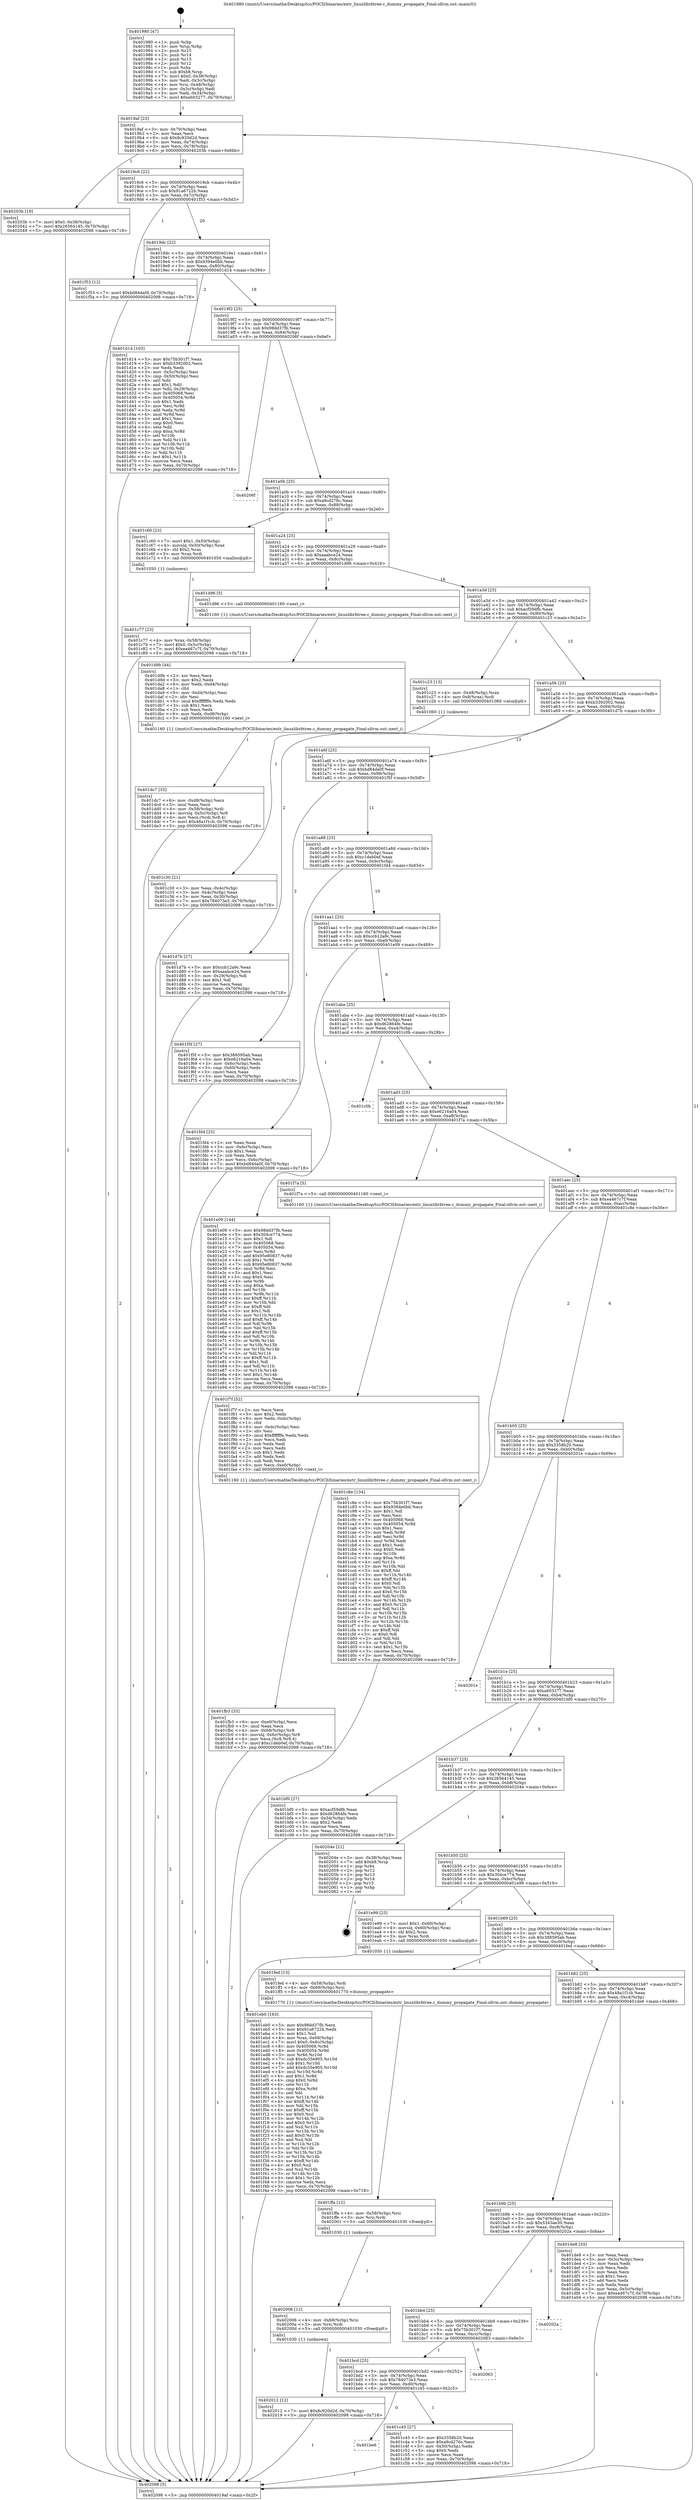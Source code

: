 digraph "0x401980" {
  label = "0x401980 (/mnt/c/Users/mathe/Desktop/tcc/POCII/binaries/extr_linuxlibrbtree.c_dummy_propagate_Final-ollvm.out::main(0))"
  labelloc = "t"
  node[shape=record]

  Entry [label="",width=0.3,height=0.3,shape=circle,fillcolor=black,style=filled]
  "0x4019af" [label="{
     0x4019af [23]\l
     | [instrs]\l
     &nbsp;&nbsp;0x4019af \<+3\>: mov -0x70(%rbp),%eax\l
     &nbsp;&nbsp;0x4019b2 \<+2\>: mov %eax,%ecx\l
     &nbsp;&nbsp;0x4019b4 \<+6\>: sub $0x8c920d2d,%ecx\l
     &nbsp;&nbsp;0x4019ba \<+3\>: mov %eax,-0x74(%rbp)\l
     &nbsp;&nbsp;0x4019bd \<+3\>: mov %ecx,-0x78(%rbp)\l
     &nbsp;&nbsp;0x4019c0 \<+6\>: je 000000000040203b \<main+0x6bb\>\l
  }"]
  "0x40203b" [label="{
     0x40203b [19]\l
     | [instrs]\l
     &nbsp;&nbsp;0x40203b \<+7\>: movl $0x0,-0x38(%rbp)\l
     &nbsp;&nbsp;0x402042 \<+7\>: movl $0x26564145,-0x70(%rbp)\l
     &nbsp;&nbsp;0x402049 \<+5\>: jmp 0000000000402098 \<main+0x718\>\l
  }"]
  "0x4019c6" [label="{
     0x4019c6 [22]\l
     | [instrs]\l
     &nbsp;&nbsp;0x4019c6 \<+5\>: jmp 00000000004019cb \<main+0x4b\>\l
     &nbsp;&nbsp;0x4019cb \<+3\>: mov -0x74(%rbp),%eax\l
     &nbsp;&nbsp;0x4019ce \<+5\>: sub $0x91a6722b,%eax\l
     &nbsp;&nbsp;0x4019d3 \<+3\>: mov %eax,-0x7c(%rbp)\l
     &nbsp;&nbsp;0x4019d6 \<+6\>: je 0000000000401f53 \<main+0x5d3\>\l
  }"]
  Exit [label="",width=0.3,height=0.3,shape=circle,fillcolor=black,style=filled,peripheries=2]
  "0x401f53" [label="{
     0x401f53 [12]\l
     | [instrs]\l
     &nbsp;&nbsp;0x401f53 \<+7\>: movl $0xbd84da0f,-0x70(%rbp)\l
     &nbsp;&nbsp;0x401f5a \<+5\>: jmp 0000000000402098 \<main+0x718\>\l
  }"]
  "0x4019dc" [label="{
     0x4019dc [22]\l
     | [instrs]\l
     &nbsp;&nbsp;0x4019dc \<+5\>: jmp 00000000004019e1 \<main+0x61\>\l
     &nbsp;&nbsp;0x4019e1 \<+3\>: mov -0x74(%rbp),%eax\l
     &nbsp;&nbsp;0x4019e4 \<+5\>: sub $0x9394e0bb,%eax\l
     &nbsp;&nbsp;0x4019e9 \<+3\>: mov %eax,-0x80(%rbp)\l
     &nbsp;&nbsp;0x4019ec \<+6\>: je 0000000000401d14 \<main+0x394\>\l
  }"]
  "0x402012" [label="{
     0x402012 [12]\l
     | [instrs]\l
     &nbsp;&nbsp;0x402012 \<+7\>: movl $0x8c920d2d,-0x70(%rbp)\l
     &nbsp;&nbsp;0x402019 \<+5\>: jmp 0000000000402098 \<main+0x718\>\l
  }"]
  "0x401d14" [label="{
     0x401d14 [103]\l
     | [instrs]\l
     &nbsp;&nbsp;0x401d14 \<+5\>: mov $0x75b301f7,%eax\l
     &nbsp;&nbsp;0x401d19 \<+5\>: mov $0xb3392002,%ecx\l
     &nbsp;&nbsp;0x401d1e \<+2\>: xor %edx,%edx\l
     &nbsp;&nbsp;0x401d20 \<+3\>: mov -0x5c(%rbp),%esi\l
     &nbsp;&nbsp;0x401d23 \<+3\>: cmp -0x50(%rbp),%esi\l
     &nbsp;&nbsp;0x401d26 \<+4\>: setl %dil\l
     &nbsp;&nbsp;0x401d2a \<+4\>: and $0x1,%dil\l
     &nbsp;&nbsp;0x401d2e \<+4\>: mov %dil,-0x29(%rbp)\l
     &nbsp;&nbsp;0x401d32 \<+7\>: mov 0x405068,%esi\l
     &nbsp;&nbsp;0x401d39 \<+8\>: mov 0x405054,%r8d\l
     &nbsp;&nbsp;0x401d41 \<+3\>: sub $0x1,%edx\l
     &nbsp;&nbsp;0x401d44 \<+3\>: mov %esi,%r9d\l
     &nbsp;&nbsp;0x401d47 \<+3\>: add %edx,%r9d\l
     &nbsp;&nbsp;0x401d4a \<+4\>: imul %r9d,%esi\l
     &nbsp;&nbsp;0x401d4e \<+3\>: and $0x1,%esi\l
     &nbsp;&nbsp;0x401d51 \<+3\>: cmp $0x0,%esi\l
     &nbsp;&nbsp;0x401d54 \<+4\>: sete %dil\l
     &nbsp;&nbsp;0x401d58 \<+4\>: cmp $0xa,%r8d\l
     &nbsp;&nbsp;0x401d5c \<+4\>: setl %r10b\l
     &nbsp;&nbsp;0x401d60 \<+3\>: mov %dil,%r11b\l
     &nbsp;&nbsp;0x401d63 \<+3\>: and %r10b,%r11b\l
     &nbsp;&nbsp;0x401d66 \<+3\>: xor %r10b,%dil\l
     &nbsp;&nbsp;0x401d69 \<+3\>: or %dil,%r11b\l
     &nbsp;&nbsp;0x401d6c \<+4\>: test $0x1,%r11b\l
     &nbsp;&nbsp;0x401d70 \<+3\>: cmovne %ecx,%eax\l
     &nbsp;&nbsp;0x401d73 \<+3\>: mov %eax,-0x70(%rbp)\l
     &nbsp;&nbsp;0x401d76 \<+5\>: jmp 0000000000402098 \<main+0x718\>\l
  }"]
  "0x4019f2" [label="{
     0x4019f2 [25]\l
     | [instrs]\l
     &nbsp;&nbsp;0x4019f2 \<+5\>: jmp 00000000004019f7 \<main+0x77\>\l
     &nbsp;&nbsp;0x4019f7 \<+3\>: mov -0x74(%rbp),%eax\l
     &nbsp;&nbsp;0x4019fa \<+5\>: sub $0x98dd37fb,%eax\l
     &nbsp;&nbsp;0x4019ff \<+6\>: mov %eax,-0x84(%rbp)\l
     &nbsp;&nbsp;0x401a05 \<+6\>: je 000000000040206f \<main+0x6ef\>\l
  }"]
  "0x402006" [label="{
     0x402006 [12]\l
     | [instrs]\l
     &nbsp;&nbsp;0x402006 \<+4\>: mov -0x68(%rbp),%rsi\l
     &nbsp;&nbsp;0x40200a \<+3\>: mov %rsi,%rdi\l
     &nbsp;&nbsp;0x40200d \<+5\>: call 0000000000401030 \<free@plt\>\l
     | [calls]\l
     &nbsp;&nbsp;0x401030 \{1\} (unknown)\l
  }"]
  "0x40206f" [label="{
     0x40206f\l
  }", style=dashed]
  "0x401a0b" [label="{
     0x401a0b [25]\l
     | [instrs]\l
     &nbsp;&nbsp;0x401a0b \<+5\>: jmp 0000000000401a10 \<main+0x90\>\l
     &nbsp;&nbsp;0x401a10 \<+3\>: mov -0x74(%rbp),%eax\l
     &nbsp;&nbsp;0x401a13 \<+5\>: sub $0xa9cd276c,%eax\l
     &nbsp;&nbsp;0x401a18 \<+6\>: mov %eax,-0x88(%rbp)\l
     &nbsp;&nbsp;0x401a1e \<+6\>: je 0000000000401c60 \<main+0x2e0\>\l
  }"]
  "0x401ffa" [label="{
     0x401ffa [12]\l
     | [instrs]\l
     &nbsp;&nbsp;0x401ffa \<+4\>: mov -0x58(%rbp),%rsi\l
     &nbsp;&nbsp;0x401ffe \<+3\>: mov %rsi,%rdi\l
     &nbsp;&nbsp;0x402001 \<+5\>: call 0000000000401030 \<free@plt\>\l
     | [calls]\l
     &nbsp;&nbsp;0x401030 \{1\} (unknown)\l
  }"]
  "0x401c60" [label="{
     0x401c60 [23]\l
     | [instrs]\l
     &nbsp;&nbsp;0x401c60 \<+7\>: movl $0x1,-0x50(%rbp)\l
     &nbsp;&nbsp;0x401c67 \<+4\>: movslq -0x50(%rbp),%rax\l
     &nbsp;&nbsp;0x401c6b \<+4\>: shl $0x2,%rax\l
     &nbsp;&nbsp;0x401c6f \<+3\>: mov %rax,%rdi\l
     &nbsp;&nbsp;0x401c72 \<+5\>: call 0000000000401050 \<malloc@plt\>\l
     | [calls]\l
     &nbsp;&nbsp;0x401050 \{1\} (unknown)\l
  }"]
  "0x401a24" [label="{
     0x401a24 [25]\l
     | [instrs]\l
     &nbsp;&nbsp;0x401a24 \<+5\>: jmp 0000000000401a29 \<main+0xa9\>\l
     &nbsp;&nbsp;0x401a29 \<+3\>: mov -0x74(%rbp),%eax\l
     &nbsp;&nbsp;0x401a2c \<+5\>: sub $0xaaabce24,%eax\l
     &nbsp;&nbsp;0x401a31 \<+6\>: mov %eax,-0x8c(%rbp)\l
     &nbsp;&nbsp;0x401a37 \<+6\>: je 0000000000401d96 \<main+0x416\>\l
  }"]
  "0x401fb3" [label="{
     0x401fb3 [33]\l
     | [instrs]\l
     &nbsp;&nbsp;0x401fb3 \<+6\>: mov -0xe0(%rbp),%ecx\l
     &nbsp;&nbsp;0x401fb9 \<+3\>: imul %eax,%ecx\l
     &nbsp;&nbsp;0x401fbc \<+4\>: mov -0x68(%rbp),%r8\l
     &nbsp;&nbsp;0x401fc0 \<+4\>: movslq -0x6c(%rbp),%r9\l
     &nbsp;&nbsp;0x401fc4 \<+4\>: mov %ecx,(%r8,%r9,4)\l
     &nbsp;&nbsp;0x401fc8 \<+7\>: movl $0xc1deb0ef,-0x70(%rbp)\l
     &nbsp;&nbsp;0x401fcf \<+5\>: jmp 0000000000402098 \<main+0x718\>\l
  }"]
  "0x401d96" [label="{
     0x401d96 [5]\l
     | [instrs]\l
     &nbsp;&nbsp;0x401d96 \<+5\>: call 0000000000401160 \<next_i\>\l
     | [calls]\l
     &nbsp;&nbsp;0x401160 \{1\} (/mnt/c/Users/mathe/Desktop/tcc/POCII/binaries/extr_linuxlibrbtree.c_dummy_propagate_Final-ollvm.out::next_i)\l
  }"]
  "0x401a3d" [label="{
     0x401a3d [25]\l
     | [instrs]\l
     &nbsp;&nbsp;0x401a3d \<+5\>: jmp 0000000000401a42 \<main+0xc2\>\l
     &nbsp;&nbsp;0x401a42 \<+3\>: mov -0x74(%rbp),%eax\l
     &nbsp;&nbsp;0x401a45 \<+5\>: sub $0xacf59dfb,%eax\l
     &nbsp;&nbsp;0x401a4a \<+6\>: mov %eax,-0x90(%rbp)\l
     &nbsp;&nbsp;0x401a50 \<+6\>: je 0000000000401c23 \<main+0x2a3\>\l
  }"]
  "0x401f7f" [label="{
     0x401f7f [52]\l
     | [instrs]\l
     &nbsp;&nbsp;0x401f7f \<+2\>: xor %ecx,%ecx\l
     &nbsp;&nbsp;0x401f81 \<+5\>: mov $0x2,%edx\l
     &nbsp;&nbsp;0x401f86 \<+6\>: mov %edx,-0xdc(%rbp)\l
     &nbsp;&nbsp;0x401f8c \<+1\>: cltd\l
     &nbsp;&nbsp;0x401f8d \<+6\>: mov -0xdc(%rbp),%esi\l
     &nbsp;&nbsp;0x401f93 \<+2\>: idiv %esi\l
     &nbsp;&nbsp;0x401f95 \<+6\>: imul $0xfffffffe,%edx,%edx\l
     &nbsp;&nbsp;0x401f9b \<+2\>: mov %ecx,%edi\l
     &nbsp;&nbsp;0x401f9d \<+2\>: sub %edx,%edi\l
     &nbsp;&nbsp;0x401f9f \<+2\>: mov %ecx,%edx\l
     &nbsp;&nbsp;0x401fa1 \<+3\>: sub $0x1,%edx\l
     &nbsp;&nbsp;0x401fa4 \<+2\>: add %edx,%edi\l
     &nbsp;&nbsp;0x401fa6 \<+2\>: sub %edi,%ecx\l
     &nbsp;&nbsp;0x401fa8 \<+6\>: mov %ecx,-0xe0(%rbp)\l
     &nbsp;&nbsp;0x401fae \<+5\>: call 0000000000401160 \<next_i\>\l
     | [calls]\l
     &nbsp;&nbsp;0x401160 \{1\} (/mnt/c/Users/mathe/Desktop/tcc/POCII/binaries/extr_linuxlibrbtree.c_dummy_propagate_Final-ollvm.out::next_i)\l
  }"]
  "0x401c23" [label="{
     0x401c23 [13]\l
     | [instrs]\l
     &nbsp;&nbsp;0x401c23 \<+4\>: mov -0x48(%rbp),%rax\l
     &nbsp;&nbsp;0x401c27 \<+4\>: mov 0x8(%rax),%rdi\l
     &nbsp;&nbsp;0x401c2b \<+5\>: call 0000000000401060 \<atoi@plt\>\l
     | [calls]\l
     &nbsp;&nbsp;0x401060 \{1\} (unknown)\l
  }"]
  "0x401a56" [label="{
     0x401a56 [25]\l
     | [instrs]\l
     &nbsp;&nbsp;0x401a56 \<+5\>: jmp 0000000000401a5b \<main+0xdb\>\l
     &nbsp;&nbsp;0x401a5b \<+3\>: mov -0x74(%rbp),%eax\l
     &nbsp;&nbsp;0x401a5e \<+5\>: sub $0xb3392002,%eax\l
     &nbsp;&nbsp;0x401a63 \<+6\>: mov %eax,-0x94(%rbp)\l
     &nbsp;&nbsp;0x401a69 \<+6\>: je 0000000000401d7b \<main+0x3fb\>\l
  }"]
  "0x401eb0" [label="{
     0x401eb0 [163]\l
     | [instrs]\l
     &nbsp;&nbsp;0x401eb0 \<+5\>: mov $0x98dd37fb,%ecx\l
     &nbsp;&nbsp;0x401eb5 \<+5\>: mov $0x91a6722b,%edx\l
     &nbsp;&nbsp;0x401eba \<+3\>: mov $0x1,%sil\l
     &nbsp;&nbsp;0x401ebd \<+4\>: mov %rax,-0x68(%rbp)\l
     &nbsp;&nbsp;0x401ec1 \<+7\>: movl $0x0,-0x6c(%rbp)\l
     &nbsp;&nbsp;0x401ec8 \<+8\>: mov 0x405068,%r8d\l
     &nbsp;&nbsp;0x401ed0 \<+8\>: mov 0x405054,%r9d\l
     &nbsp;&nbsp;0x401ed8 \<+3\>: mov %r8d,%r10d\l
     &nbsp;&nbsp;0x401edb \<+7\>: sub $0xdc35e905,%r10d\l
     &nbsp;&nbsp;0x401ee2 \<+4\>: sub $0x1,%r10d\l
     &nbsp;&nbsp;0x401ee6 \<+7\>: add $0xdc35e905,%r10d\l
     &nbsp;&nbsp;0x401eed \<+4\>: imul %r10d,%r8d\l
     &nbsp;&nbsp;0x401ef1 \<+4\>: and $0x1,%r8d\l
     &nbsp;&nbsp;0x401ef5 \<+4\>: cmp $0x0,%r8d\l
     &nbsp;&nbsp;0x401ef9 \<+4\>: sete %r11b\l
     &nbsp;&nbsp;0x401efd \<+4\>: cmp $0xa,%r9d\l
     &nbsp;&nbsp;0x401f01 \<+3\>: setl %bl\l
     &nbsp;&nbsp;0x401f04 \<+3\>: mov %r11b,%r14b\l
     &nbsp;&nbsp;0x401f07 \<+4\>: xor $0xff,%r14b\l
     &nbsp;&nbsp;0x401f0b \<+3\>: mov %bl,%r15b\l
     &nbsp;&nbsp;0x401f0e \<+4\>: xor $0xff,%r15b\l
     &nbsp;&nbsp;0x401f12 \<+4\>: xor $0x0,%sil\l
     &nbsp;&nbsp;0x401f16 \<+3\>: mov %r14b,%r12b\l
     &nbsp;&nbsp;0x401f19 \<+4\>: and $0x0,%r12b\l
     &nbsp;&nbsp;0x401f1d \<+3\>: and %sil,%r11b\l
     &nbsp;&nbsp;0x401f20 \<+3\>: mov %r15b,%r13b\l
     &nbsp;&nbsp;0x401f23 \<+4\>: and $0x0,%r13b\l
     &nbsp;&nbsp;0x401f27 \<+3\>: and %sil,%bl\l
     &nbsp;&nbsp;0x401f2a \<+3\>: or %r11b,%r12b\l
     &nbsp;&nbsp;0x401f2d \<+3\>: or %bl,%r13b\l
     &nbsp;&nbsp;0x401f30 \<+3\>: xor %r13b,%r12b\l
     &nbsp;&nbsp;0x401f33 \<+3\>: or %r15b,%r14b\l
     &nbsp;&nbsp;0x401f36 \<+4\>: xor $0xff,%r14b\l
     &nbsp;&nbsp;0x401f3a \<+4\>: or $0x0,%sil\l
     &nbsp;&nbsp;0x401f3e \<+3\>: and %sil,%r14b\l
     &nbsp;&nbsp;0x401f41 \<+3\>: or %r14b,%r12b\l
     &nbsp;&nbsp;0x401f44 \<+4\>: test $0x1,%r12b\l
     &nbsp;&nbsp;0x401f48 \<+3\>: cmovne %edx,%ecx\l
     &nbsp;&nbsp;0x401f4b \<+3\>: mov %ecx,-0x70(%rbp)\l
     &nbsp;&nbsp;0x401f4e \<+5\>: jmp 0000000000402098 \<main+0x718\>\l
  }"]
  "0x401d7b" [label="{
     0x401d7b [27]\l
     | [instrs]\l
     &nbsp;&nbsp;0x401d7b \<+5\>: mov $0xccb12a9c,%eax\l
     &nbsp;&nbsp;0x401d80 \<+5\>: mov $0xaaabce24,%ecx\l
     &nbsp;&nbsp;0x401d85 \<+3\>: mov -0x29(%rbp),%dl\l
     &nbsp;&nbsp;0x401d88 \<+3\>: test $0x1,%dl\l
     &nbsp;&nbsp;0x401d8b \<+3\>: cmovne %ecx,%eax\l
     &nbsp;&nbsp;0x401d8e \<+3\>: mov %eax,-0x70(%rbp)\l
     &nbsp;&nbsp;0x401d91 \<+5\>: jmp 0000000000402098 \<main+0x718\>\l
  }"]
  "0x401a6f" [label="{
     0x401a6f [25]\l
     | [instrs]\l
     &nbsp;&nbsp;0x401a6f \<+5\>: jmp 0000000000401a74 \<main+0xf4\>\l
     &nbsp;&nbsp;0x401a74 \<+3\>: mov -0x74(%rbp),%eax\l
     &nbsp;&nbsp;0x401a77 \<+5\>: sub $0xbd84da0f,%eax\l
     &nbsp;&nbsp;0x401a7c \<+6\>: mov %eax,-0x98(%rbp)\l
     &nbsp;&nbsp;0x401a82 \<+6\>: je 0000000000401f5f \<main+0x5df\>\l
  }"]
  "0x401dc7" [label="{
     0x401dc7 [33]\l
     | [instrs]\l
     &nbsp;&nbsp;0x401dc7 \<+6\>: mov -0xd8(%rbp),%ecx\l
     &nbsp;&nbsp;0x401dcd \<+3\>: imul %eax,%ecx\l
     &nbsp;&nbsp;0x401dd0 \<+4\>: mov -0x58(%rbp),%rdi\l
     &nbsp;&nbsp;0x401dd4 \<+4\>: movslq -0x5c(%rbp),%r8\l
     &nbsp;&nbsp;0x401dd8 \<+4\>: mov %ecx,(%rdi,%r8,4)\l
     &nbsp;&nbsp;0x401ddc \<+7\>: movl $0x48a1f1cb,-0x70(%rbp)\l
     &nbsp;&nbsp;0x401de3 \<+5\>: jmp 0000000000402098 \<main+0x718\>\l
  }"]
  "0x401f5f" [label="{
     0x401f5f [27]\l
     | [instrs]\l
     &nbsp;&nbsp;0x401f5f \<+5\>: mov $0x388595ab,%eax\l
     &nbsp;&nbsp;0x401f64 \<+5\>: mov $0xe6216a04,%ecx\l
     &nbsp;&nbsp;0x401f69 \<+3\>: mov -0x6c(%rbp),%edx\l
     &nbsp;&nbsp;0x401f6c \<+3\>: cmp -0x60(%rbp),%edx\l
     &nbsp;&nbsp;0x401f6f \<+3\>: cmovl %ecx,%eax\l
     &nbsp;&nbsp;0x401f72 \<+3\>: mov %eax,-0x70(%rbp)\l
     &nbsp;&nbsp;0x401f75 \<+5\>: jmp 0000000000402098 \<main+0x718\>\l
  }"]
  "0x401a88" [label="{
     0x401a88 [25]\l
     | [instrs]\l
     &nbsp;&nbsp;0x401a88 \<+5\>: jmp 0000000000401a8d \<main+0x10d\>\l
     &nbsp;&nbsp;0x401a8d \<+3\>: mov -0x74(%rbp),%eax\l
     &nbsp;&nbsp;0x401a90 \<+5\>: sub $0xc1deb0ef,%eax\l
     &nbsp;&nbsp;0x401a95 \<+6\>: mov %eax,-0x9c(%rbp)\l
     &nbsp;&nbsp;0x401a9b \<+6\>: je 0000000000401fd4 \<main+0x654\>\l
  }"]
  "0x401d9b" [label="{
     0x401d9b [44]\l
     | [instrs]\l
     &nbsp;&nbsp;0x401d9b \<+2\>: xor %ecx,%ecx\l
     &nbsp;&nbsp;0x401d9d \<+5\>: mov $0x2,%edx\l
     &nbsp;&nbsp;0x401da2 \<+6\>: mov %edx,-0xd4(%rbp)\l
     &nbsp;&nbsp;0x401da8 \<+1\>: cltd\l
     &nbsp;&nbsp;0x401da9 \<+6\>: mov -0xd4(%rbp),%esi\l
     &nbsp;&nbsp;0x401daf \<+2\>: idiv %esi\l
     &nbsp;&nbsp;0x401db1 \<+6\>: imul $0xfffffffe,%edx,%edx\l
     &nbsp;&nbsp;0x401db7 \<+3\>: sub $0x1,%ecx\l
     &nbsp;&nbsp;0x401dba \<+2\>: sub %ecx,%edx\l
     &nbsp;&nbsp;0x401dbc \<+6\>: mov %edx,-0xd8(%rbp)\l
     &nbsp;&nbsp;0x401dc2 \<+5\>: call 0000000000401160 \<next_i\>\l
     | [calls]\l
     &nbsp;&nbsp;0x401160 \{1\} (/mnt/c/Users/mathe/Desktop/tcc/POCII/binaries/extr_linuxlibrbtree.c_dummy_propagate_Final-ollvm.out::next_i)\l
  }"]
  "0x401fd4" [label="{
     0x401fd4 [25]\l
     | [instrs]\l
     &nbsp;&nbsp;0x401fd4 \<+2\>: xor %eax,%eax\l
     &nbsp;&nbsp;0x401fd6 \<+3\>: mov -0x6c(%rbp),%ecx\l
     &nbsp;&nbsp;0x401fd9 \<+3\>: sub $0x1,%eax\l
     &nbsp;&nbsp;0x401fdc \<+2\>: sub %eax,%ecx\l
     &nbsp;&nbsp;0x401fde \<+3\>: mov %ecx,-0x6c(%rbp)\l
     &nbsp;&nbsp;0x401fe1 \<+7\>: movl $0xbd84da0f,-0x70(%rbp)\l
     &nbsp;&nbsp;0x401fe8 \<+5\>: jmp 0000000000402098 \<main+0x718\>\l
  }"]
  "0x401aa1" [label="{
     0x401aa1 [25]\l
     | [instrs]\l
     &nbsp;&nbsp;0x401aa1 \<+5\>: jmp 0000000000401aa6 \<main+0x126\>\l
     &nbsp;&nbsp;0x401aa6 \<+3\>: mov -0x74(%rbp),%eax\l
     &nbsp;&nbsp;0x401aa9 \<+5\>: sub $0xccb12a9c,%eax\l
     &nbsp;&nbsp;0x401aae \<+6\>: mov %eax,-0xa0(%rbp)\l
     &nbsp;&nbsp;0x401ab4 \<+6\>: je 0000000000401e09 \<main+0x489\>\l
  }"]
  "0x401c77" [label="{
     0x401c77 [23]\l
     | [instrs]\l
     &nbsp;&nbsp;0x401c77 \<+4\>: mov %rax,-0x58(%rbp)\l
     &nbsp;&nbsp;0x401c7b \<+7\>: movl $0x0,-0x5c(%rbp)\l
     &nbsp;&nbsp;0x401c82 \<+7\>: movl $0xea467c7f,-0x70(%rbp)\l
     &nbsp;&nbsp;0x401c89 \<+5\>: jmp 0000000000402098 \<main+0x718\>\l
  }"]
  "0x401e09" [label="{
     0x401e09 [144]\l
     | [instrs]\l
     &nbsp;&nbsp;0x401e09 \<+5\>: mov $0x98dd37fb,%eax\l
     &nbsp;&nbsp;0x401e0e \<+5\>: mov $0x304ce774,%ecx\l
     &nbsp;&nbsp;0x401e13 \<+2\>: mov $0x1,%dl\l
     &nbsp;&nbsp;0x401e15 \<+7\>: mov 0x405068,%esi\l
     &nbsp;&nbsp;0x401e1c \<+7\>: mov 0x405054,%edi\l
     &nbsp;&nbsp;0x401e23 \<+3\>: mov %esi,%r8d\l
     &nbsp;&nbsp;0x401e26 \<+7\>: add $0x95e80837,%r8d\l
     &nbsp;&nbsp;0x401e2d \<+4\>: sub $0x1,%r8d\l
     &nbsp;&nbsp;0x401e31 \<+7\>: sub $0x95e80837,%r8d\l
     &nbsp;&nbsp;0x401e38 \<+4\>: imul %r8d,%esi\l
     &nbsp;&nbsp;0x401e3c \<+3\>: and $0x1,%esi\l
     &nbsp;&nbsp;0x401e3f \<+3\>: cmp $0x0,%esi\l
     &nbsp;&nbsp;0x401e42 \<+4\>: sete %r9b\l
     &nbsp;&nbsp;0x401e46 \<+3\>: cmp $0xa,%edi\l
     &nbsp;&nbsp;0x401e49 \<+4\>: setl %r10b\l
     &nbsp;&nbsp;0x401e4d \<+3\>: mov %r9b,%r11b\l
     &nbsp;&nbsp;0x401e50 \<+4\>: xor $0xff,%r11b\l
     &nbsp;&nbsp;0x401e54 \<+3\>: mov %r10b,%bl\l
     &nbsp;&nbsp;0x401e57 \<+3\>: xor $0xff,%bl\l
     &nbsp;&nbsp;0x401e5a \<+3\>: xor $0x1,%dl\l
     &nbsp;&nbsp;0x401e5d \<+3\>: mov %r11b,%r14b\l
     &nbsp;&nbsp;0x401e60 \<+4\>: and $0xff,%r14b\l
     &nbsp;&nbsp;0x401e64 \<+3\>: and %dl,%r9b\l
     &nbsp;&nbsp;0x401e67 \<+3\>: mov %bl,%r15b\l
     &nbsp;&nbsp;0x401e6a \<+4\>: and $0xff,%r15b\l
     &nbsp;&nbsp;0x401e6e \<+3\>: and %dl,%r10b\l
     &nbsp;&nbsp;0x401e71 \<+3\>: or %r9b,%r14b\l
     &nbsp;&nbsp;0x401e74 \<+3\>: or %r10b,%r15b\l
     &nbsp;&nbsp;0x401e77 \<+3\>: xor %r15b,%r14b\l
     &nbsp;&nbsp;0x401e7a \<+3\>: or %bl,%r11b\l
     &nbsp;&nbsp;0x401e7d \<+4\>: xor $0xff,%r11b\l
     &nbsp;&nbsp;0x401e81 \<+3\>: or $0x1,%dl\l
     &nbsp;&nbsp;0x401e84 \<+3\>: and %dl,%r11b\l
     &nbsp;&nbsp;0x401e87 \<+3\>: or %r11b,%r14b\l
     &nbsp;&nbsp;0x401e8a \<+4\>: test $0x1,%r14b\l
     &nbsp;&nbsp;0x401e8e \<+3\>: cmovne %ecx,%eax\l
     &nbsp;&nbsp;0x401e91 \<+3\>: mov %eax,-0x70(%rbp)\l
     &nbsp;&nbsp;0x401e94 \<+5\>: jmp 0000000000402098 \<main+0x718\>\l
  }"]
  "0x401aba" [label="{
     0x401aba [25]\l
     | [instrs]\l
     &nbsp;&nbsp;0x401aba \<+5\>: jmp 0000000000401abf \<main+0x13f\>\l
     &nbsp;&nbsp;0x401abf \<+3\>: mov -0x74(%rbp),%eax\l
     &nbsp;&nbsp;0x401ac2 \<+5\>: sub $0xd62864fe,%eax\l
     &nbsp;&nbsp;0x401ac7 \<+6\>: mov %eax,-0xa4(%rbp)\l
     &nbsp;&nbsp;0x401acd \<+6\>: je 0000000000401c0b \<main+0x28b\>\l
  }"]
  "0x401be6" [label="{
     0x401be6\l
  }", style=dashed]
  "0x401c0b" [label="{
     0x401c0b\l
  }", style=dashed]
  "0x401ad3" [label="{
     0x401ad3 [25]\l
     | [instrs]\l
     &nbsp;&nbsp;0x401ad3 \<+5\>: jmp 0000000000401ad8 \<main+0x158\>\l
     &nbsp;&nbsp;0x401ad8 \<+3\>: mov -0x74(%rbp),%eax\l
     &nbsp;&nbsp;0x401adb \<+5\>: sub $0xe6216a04,%eax\l
     &nbsp;&nbsp;0x401ae0 \<+6\>: mov %eax,-0xa8(%rbp)\l
     &nbsp;&nbsp;0x401ae6 \<+6\>: je 0000000000401f7a \<main+0x5fa\>\l
  }"]
  "0x401c45" [label="{
     0x401c45 [27]\l
     | [instrs]\l
     &nbsp;&nbsp;0x401c45 \<+5\>: mov $0x3358b20,%eax\l
     &nbsp;&nbsp;0x401c4a \<+5\>: mov $0xa9cd276c,%ecx\l
     &nbsp;&nbsp;0x401c4f \<+3\>: mov -0x30(%rbp),%edx\l
     &nbsp;&nbsp;0x401c52 \<+3\>: cmp $0x0,%edx\l
     &nbsp;&nbsp;0x401c55 \<+3\>: cmove %ecx,%eax\l
     &nbsp;&nbsp;0x401c58 \<+3\>: mov %eax,-0x70(%rbp)\l
     &nbsp;&nbsp;0x401c5b \<+5\>: jmp 0000000000402098 \<main+0x718\>\l
  }"]
  "0x401f7a" [label="{
     0x401f7a [5]\l
     | [instrs]\l
     &nbsp;&nbsp;0x401f7a \<+5\>: call 0000000000401160 \<next_i\>\l
     | [calls]\l
     &nbsp;&nbsp;0x401160 \{1\} (/mnt/c/Users/mathe/Desktop/tcc/POCII/binaries/extr_linuxlibrbtree.c_dummy_propagate_Final-ollvm.out::next_i)\l
  }"]
  "0x401aec" [label="{
     0x401aec [25]\l
     | [instrs]\l
     &nbsp;&nbsp;0x401aec \<+5\>: jmp 0000000000401af1 \<main+0x171\>\l
     &nbsp;&nbsp;0x401af1 \<+3\>: mov -0x74(%rbp),%eax\l
     &nbsp;&nbsp;0x401af4 \<+5\>: sub $0xea467c7f,%eax\l
     &nbsp;&nbsp;0x401af9 \<+6\>: mov %eax,-0xac(%rbp)\l
     &nbsp;&nbsp;0x401aff \<+6\>: je 0000000000401c8e \<main+0x30e\>\l
  }"]
  "0x401bcd" [label="{
     0x401bcd [25]\l
     | [instrs]\l
     &nbsp;&nbsp;0x401bcd \<+5\>: jmp 0000000000401bd2 \<main+0x252\>\l
     &nbsp;&nbsp;0x401bd2 \<+3\>: mov -0x74(%rbp),%eax\l
     &nbsp;&nbsp;0x401bd5 \<+5\>: sub $0x784073e3,%eax\l
     &nbsp;&nbsp;0x401bda \<+6\>: mov %eax,-0xd0(%rbp)\l
     &nbsp;&nbsp;0x401be0 \<+6\>: je 0000000000401c45 \<main+0x2c5\>\l
  }"]
  "0x401c8e" [label="{
     0x401c8e [134]\l
     | [instrs]\l
     &nbsp;&nbsp;0x401c8e \<+5\>: mov $0x75b301f7,%eax\l
     &nbsp;&nbsp;0x401c93 \<+5\>: mov $0x9394e0bb,%ecx\l
     &nbsp;&nbsp;0x401c98 \<+2\>: mov $0x1,%dl\l
     &nbsp;&nbsp;0x401c9a \<+2\>: xor %esi,%esi\l
     &nbsp;&nbsp;0x401c9c \<+7\>: mov 0x405068,%edi\l
     &nbsp;&nbsp;0x401ca3 \<+8\>: mov 0x405054,%r8d\l
     &nbsp;&nbsp;0x401cab \<+3\>: sub $0x1,%esi\l
     &nbsp;&nbsp;0x401cae \<+3\>: mov %edi,%r9d\l
     &nbsp;&nbsp;0x401cb1 \<+3\>: add %esi,%r9d\l
     &nbsp;&nbsp;0x401cb4 \<+4\>: imul %r9d,%edi\l
     &nbsp;&nbsp;0x401cb8 \<+3\>: and $0x1,%edi\l
     &nbsp;&nbsp;0x401cbb \<+3\>: cmp $0x0,%edi\l
     &nbsp;&nbsp;0x401cbe \<+4\>: sete %r10b\l
     &nbsp;&nbsp;0x401cc2 \<+4\>: cmp $0xa,%r8d\l
     &nbsp;&nbsp;0x401cc6 \<+4\>: setl %r11b\l
     &nbsp;&nbsp;0x401cca \<+3\>: mov %r10b,%bl\l
     &nbsp;&nbsp;0x401ccd \<+3\>: xor $0xff,%bl\l
     &nbsp;&nbsp;0x401cd0 \<+3\>: mov %r11b,%r14b\l
     &nbsp;&nbsp;0x401cd3 \<+4\>: xor $0xff,%r14b\l
     &nbsp;&nbsp;0x401cd7 \<+3\>: xor $0x0,%dl\l
     &nbsp;&nbsp;0x401cda \<+3\>: mov %bl,%r15b\l
     &nbsp;&nbsp;0x401cdd \<+4\>: and $0x0,%r15b\l
     &nbsp;&nbsp;0x401ce1 \<+3\>: and %dl,%r10b\l
     &nbsp;&nbsp;0x401ce4 \<+3\>: mov %r14b,%r12b\l
     &nbsp;&nbsp;0x401ce7 \<+4\>: and $0x0,%r12b\l
     &nbsp;&nbsp;0x401ceb \<+3\>: and %dl,%r11b\l
     &nbsp;&nbsp;0x401cee \<+3\>: or %r10b,%r15b\l
     &nbsp;&nbsp;0x401cf1 \<+3\>: or %r11b,%r12b\l
     &nbsp;&nbsp;0x401cf4 \<+3\>: xor %r12b,%r15b\l
     &nbsp;&nbsp;0x401cf7 \<+3\>: or %r14b,%bl\l
     &nbsp;&nbsp;0x401cfa \<+3\>: xor $0xff,%bl\l
     &nbsp;&nbsp;0x401cfd \<+3\>: or $0x0,%dl\l
     &nbsp;&nbsp;0x401d00 \<+2\>: and %dl,%bl\l
     &nbsp;&nbsp;0x401d02 \<+3\>: or %bl,%r15b\l
     &nbsp;&nbsp;0x401d05 \<+4\>: test $0x1,%r15b\l
     &nbsp;&nbsp;0x401d09 \<+3\>: cmovne %ecx,%eax\l
     &nbsp;&nbsp;0x401d0c \<+3\>: mov %eax,-0x70(%rbp)\l
     &nbsp;&nbsp;0x401d0f \<+5\>: jmp 0000000000402098 \<main+0x718\>\l
  }"]
  "0x401b05" [label="{
     0x401b05 [25]\l
     | [instrs]\l
     &nbsp;&nbsp;0x401b05 \<+5\>: jmp 0000000000401b0a \<main+0x18a\>\l
     &nbsp;&nbsp;0x401b0a \<+3\>: mov -0x74(%rbp),%eax\l
     &nbsp;&nbsp;0x401b0d \<+5\>: sub $0x3358b20,%eax\l
     &nbsp;&nbsp;0x401b12 \<+6\>: mov %eax,-0xb0(%rbp)\l
     &nbsp;&nbsp;0x401b18 \<+6\>: je 000000000040201e \<main+0x69e\>\l
  }"]
  "0x402063" [label="{
     0x402063\l
  }", style=dashed]
  "0x40201e" [label="{
     0x40201e\l
  }", style=dashed]
  "0x401b1e" [label="{
     0x401b1e [25]\l
     | [instrs]\l
     &nbsp;&nbsp;0x401b1e \<+5\>: jmp 0000000000401b23 \<main+0x1a3\>\l
     &nbsp;&nbsp;0x401b23 \<+3\>: mov -0x74(%rbp),%eax\l
     &nbsp;&nbsp;0x401b26 \<+5\>: sub $0xa603277,%eax\l
     &nbsp;&nbsp;0x401b2b \<+6\>: mov %eax,-0xb4(%rbp)\l
     &nbsp;&nbsp;0x401b31 \<+6\>: je 0000000000401bf0 \<main+0x270\>\l
  }"]
  "0x401bb4" [label="{
     0x401bb4 [25]\l
     | [instrs]\l
     &nbsp;&nbsp;0x401bb4 \<+5\>: jmp 0000000000401bb9 \<main+0x239\>\l
     &nbsp;&nbsp;0x401bb9 \<+3\>: mov -0x74(%rbp),%eax\l
     &nbsp;&nbsp;0x401bbc \<+5\>: sub $0x75b301f7,%eax\l
     &nbsp;&nbsp;0x401bc1 \<+6\>: mov %eax,-0xcc(%rbp)\l
     &nbsp;&nbsp;0x401bc7 \<+6\>: je 0000000000402063 \<main+0x6e3\>\l
  }"]
  "0x401bf0" [label="{
     0x401bf0 [27]\l
     | [instrs]\l
     &nbsp;&nbsp;0x401bf0 \<+5\>: mov $0xacf59dfb,%eax\l
     &nbsp;&nbsp;0x401bf5 \<+5\>: mov $0xd62864fe,%ecx\l
     &nbsp;&nbsp;0x401bfa \<+3\>: mov -0x34(%rbp),%edx\l
     &nbsp;&nbsp;0x401bfd \<+3\>: cmp $0x2,%edx\l
     &nbsp;&nbsp;0x401c00 \<+3\>: cmovne %ecx,%eax\l
     &nbsp;&nbsp;0x401c03 \<+3\>: mov %eax,-0x70(%rbp)\l
     &nbsp;&nbsp;0x401c06 \<+5\>: jmp 0000000000402098 \<main+0x718\>\l
  }"]
  "0x401b37" [label="{
     0x401b37 [25]\l
     | [instrs]\l
     &nbsp;&nbsp;0x401b37 \<+5\>: jmp 0000000000401b3c \<main+0x1bc\>\l
     &nbsp;&nbsp;0x401b3c \<+3\>: mov -0x74(%rbp),%eax\l
     &nbsp;&nbsp;0x401b3f \<+5\>: sub $0x26564145,%eax\l
     &nbsp;&nbsp;0x401b44 \<+6\>: mov %eax,-0xb8(%rbp)\l
     &nbsp;&nbsp;0x401b4a \<+6\>: je 000000000040204e \<main+0x6ce\>\l
  }"]
  "0x402098" [label="{
     0x402098 [5]\l
     | [instrs]\l
     &nbsp;&nbsp;0x402098 \<+5\>: jmp 00000000004019af \<main+0x2f\>\l
  }"]
  "0x401980" [label="{
     0x401980 [47]\l
     | [instrs]\l
     &nbsp;&nbsp;0x401980 \<+1\>: push %rbp\l
     &nbsp;&nbsp;0x401981 \<+3\>: mov %rsp,%rbp\l
     &nbsp;&nbsp;0x401984 \<+2\>: push %r15\l
     &nbsp;&nbsp;0x401986 \<+2\>: push %r14\l
     &nbsp;&nbsp;0x401988 \<+2\>: push %r13\l
     &nbsp;&nbsp;0x40198a \<+2\>: push %r12\l
     &nbsp;&nbsp;0x40198c \<+1\>: push %rbx\l
     &nbsp;&nbsp;0x40198d \<+7\>: sub $0xb8,%rsp\l
     &nbsp;&nbsp;0x401994 \<+7\>: movl $0x0,-0x38(%rbp)\l
     &nbsp;&nbsp;0x40199b \<+3\>: mov %edi,-0x3c(%rbp)\l
     &nbsp;&nbsp;0x40199e \<+4\>: mov %rsi,-0x48(%rbp)\l
     &nbsp;&nbsp;0x4019a2 \<+3\>: mov -0x3c(%rbp),%edi\l
     &nbsp;&nbsp;0x4019a5 \<+3\>: mov %edi,-0x34(%rbp)\l
     &nbsp;&nbsp;0x4019a8 \<+7\>: movl $0xa603277,-0x70(%rbp)\l
  }"]
  "0x401c30" [label="{
     0x401c30 [21]\l
     | [instrs]\l
     &nbsp;&nbsp;0x401c30 \<+3\>: mov %eax,-0x4c(%rbp)\l
     &nbsp;&nbsp;0x401c33 \<+3\>: mov -0x4c(%rbp),%eax\l
     &nbsp;&nbsp;0x401c36 \<+3\>: mov %eax,-0x30(%rbp)\l
     &nbsp;&nbsp;0x401c39 \<+7\>: movl $0x784073e3,-0x70(%rbp)\l
     &nbsp;&nbsp;0x401c40 \<+5\>: jmp 0000000000402098 \<main+0x718\>\l
  }"]
  "0x40202a" [label="{
     0x40202a\l
  }", style=dashed]
  "0x40204e" [label="{
     0x40204e [21]\l
     | [instrs]\l
     &nbsp;&nbsp;0x40204e \<+3\>: mov -0x38(%rbp),%eax\l
     &nbsp;&nbsp;0x402051 \<+7\>: add $0xb8,%rsp\l
     &nbsp;&nbsp;0x402058 \<+1\>: pop %rbx\l
     &nbsp;&nbsp;0x402059 \<+2\>: pop %r12\l
     &nbsp;&nbsp;0x40205b \<+2\>: pop %r13\l
     &nbsp;&nbsp;0x40205d \<+2\>: pop %r14\l
     &nbsp;&nbsp;0x40205f \<+2\>: pop %r15\l
     &nbsp;&nbsp;0x402061 \<+1\>: pop %rbp\l
     &nbsp;&nbsp;0x402062 \<+1\>: ret\l
  }"]
  "0x401b50" [label="{
     0x401b50 [25]\l
     | [instrs]\l
     &nbsp;&nbsp;0x401b50 \<+5\>: jmp 0000000000401b55 \<main+0x1d5\>\l
     &nbsp;&nbsp;0x401b55 \<+3\>: mov -0x74(%rbp),%eax\l
     &nbsp;&nbsp;0x401b58 \<+5\>: sub $0x304ce774,%eax\l
     &nbsp;&nbsp;0x401b5d \<+6\>: mov %eax,-0xbc(%rbp)\l
     &nbsp;&nbsp;0x401b63 \<+6\>: je 0000000000401e99 \<main+0x519\>\l
  }"]
  "0x401b9b" [label="{
     0x401b9b [25]\l
     | [instrs]\l
     &nbsp;&nbsp;0x401b9b \<+5\>: jmp 0000000000401ba0 \<main+0x220\>\l
     &nbsp;&nbsp;0x401ba0 \<+3\>: mov -0x74(%rbp),%eax\l
     &nbsp;&nbsp;0x401ba3 \<+5\>: sub $0x5343ae30,%eax\l
     &nbsp;&nbsp;0x401ba8 \<+6\>: mov %eax,-0xc8(%rbp)\l
     &nbsp;&nbsp;0x401bae \<+6\>: je 000000000040202a \<main+0x6aa\>\l
  }"]
  "0x401e99" [label="{
     0x401e99 [23]\l
     | [instrs]\l
     &nbsp;&nbsp;0x401e99 \<+7\>: movl $0x1,-0x60(%rbp)\l
     &nbsp;&nbsp;0x401ea0 \<+4\>: movslq -0x60(%rbp),%rax\l
     &nbsp;&nbsp;0x401ea4 \<+4\>: shl $0x2,%rax\l
     &nbsp;&nbsp;0x401ea8 \<+3\>: mov %rax,%rdi\l
     &nbsp;&nbsp;0x401eab \<+5\>: call 0000000000401050 \<malloc@plt\>\l
     | [calls]\l
     &nbsp;&nbsp;0x401050 \{1\} (unknown)\l
  }"]
  "0x401b69" [label="{
     0x401b69 [25]\l
     | [instrs]\l
     &nbsp;&nbsp;0x401b69 \<+5\>: jmp 0000000000401b6e \<main+0x1ee\>\l
     &nbsp;&nbsp;0x401b6e \<+3\>: mov -0x74(%rbp),%eax\l
     &nbsp;&nbsp;0x401b71 \<+5\>: sub $0x388595ab,%eax\l
     &nbsp;&nbsp;0x401b76 \<+6\>: mov %eax,-0xc0(%rbp)\l
     &nbsp;&nbsp;0x401b7c \<+6\>: je 0000000000401fed \<main+0x66d\>\l
  }"]
  "0x401de8" [label="{
     0x401de8 [33]\l
     | [instrs]\l
     &nbsp;&nbsp;0x401de8 \<+2\>: xor %eax,%eax\l
     &nbsp;&nbsp;0x401dea \<+3\>: mov -0x5c(%rbp),%ecx\l
     &nbsp;&nbsp;0x401ded \<+2\>: mov %eax,%edx\l
     &nbsp;&nbsp;0x401def \<+2\>: sub %ecx,%edx\l
     &nbsp;&nbsp;0x401df1 \<+2\>: mov %eax,%ecx\l
     &nbsp;&nbsp;0x401df3 \<+3\>: sub $0x1,%ecx\l
     &nbsp;&nbsp;0x401df6 \<+2\>: add %ecx,%edx\l
     &nbsp;&nbsp;0x401df8 \<+2\>: sub %edx,%eax\l
     &nbsp;&nbsp;0x401dfa \<+3\>: mov %eax,-0x5c(%rbp)\l
     &nbsp;&nbsp;0x401dfd \<+7\>: movl $0xea467c7f,-0x70(%rbp)\l
     &nbsp;&nbsp;0x401e04 \<+5\>: jmp 0000000000402098 \<main+0x718\>\l
  }"]
  "0x401fed" [label="{
     0x401fed [13]\l
     | [instrs]\l
     &nbsp;&nbsp;0x401fed \<+4\>: mov -0x58(%rbp),%rdi\l
     &nbsp;&nbsp;0x401ff1 \<+4\>: mov -0x68(%rbp),%rsi\l
     &nbsp;&nbsp;0x401ff5 \<+5\>: call 0000000000401770 \<dummy_propagate\>\l
     | [calls]\l
     &nbsp;&nbsp;0x401770 \{1\} (/mnt/c/Users/mathe/Desktop/tcc/POCII/binaries/extr_linuxlibrbtree.c_dummy_propagate_Final-ollvm.out::dummy_propagate)\l
  }"]
  "0x401b82" [label="{
     0x401b82 [25]\l
     | [instrs]\l
     &nbsp;&nbsp;0x401b82 \<+5\>: jmp 0000000000401b87 \<main+0x207\>\l
     &nbsp;&nbsp;0x401b87 \<+3\>: mov -0x74(%rbp),%eax\l
     &nbsp;&nbsp;0x401b8a \<+5\>: sub $0x48a1f1cb,%eax\l
     &nbsp;&nbsp;0x401b8f \<+6\>: mov %eax,-0xc4(%rbp)\l
     &nbsp;&nbsp;0x401b95 \<+6\>: je 0000000000401de8 \<main+0x468\>\l
  }"]
  Entry -> "0x401980" [label=" 1"]
  "0x4019af" -> "0x40203b" [label=" 1"]
  "0x4019af" -> "0x4019c6" [label=" 21"]
  "0x40204e" -> Exit [label=" 1"]
  "0x4019c6" -> "0x401f53" [label=" 1"]
  "0x4019c6" -> "0x4019dc" [label=" 20"]
  "0x40203b" -> "0x402098" [label=" 1"]
  "0x4019dc" -> "0x401d14" [label=" 2"]
  "0x4019dc" -> "0x4019f2" [label=" 18"]
  "0x402012" -> "0x402098" [label=" 1"]
  "0x4019f2" -> "0x40206f" [label=" 0"]
  "0x4019f2" -> "0x401a0b" [label=" 18"]
  "0x402006" -> "0x402012" [label=" 1"]
  "0x401a0b" -> "0x401c60" [label=" 1"]
  "0x401a0b" -> "0x401a24" [label=" 17"]
  "0x401ffa" -> "0x402006" [label=" 1"]
  "0x401a24" -> "0x401d96" [label=" 1"]
  "0x401a24" -> "0x401a3d" [label=" 16"]
  "0x401fed" -> "0x401ffa" [label=" 1"]
  "0x401a3d" -> "0x401c23" [label=" 1"]
  "0x401a3d" -> "0x401a56" [label=" 15"]
  "0x401fd4" -> "0x402098" [label=" 1"]
  "0x401a56" -> "0x401d7b" [label=" 2"]
  "0x401a56" -> "0x401a6f" [label=" 13"]
  "0x401fb3" -> "0x402098" [label=" 1"]
  "0x401a6f" -> "0x401f5f" [label=" 2"]
  "0x401a6f" -> "0x401a88" [label=" 11"]
  "0x401f7f" -> "0x401fb3" [label=" 1"]
  "0x401a88" -> "0x401fd4" [label=" 1"]
  "0x401a88" -> "0x401aa1" [label=" 10"]
  "0x401f7a" -> "0x401f7f" [label=" 1"]
  "0x401aa1" -> "0x401e09" [label=" 1"]
  "0x401aa1" -> "0x401aba" [label=" 9"]
  "0x401f5f" -> "0x402098" [label=" 2"]
  "0x401aba" -> "0x401c0b" [label=" 0"]
  "0x401aba" -> "0x401ad3" [label=" 9"]
  "0x401f53" -> "0x402098" [label=" 1"]
  "0x401ad3" -> "0x401f7a" [label=" 1"]
  "0x401ad3" -> "0x401aec" [label=" 8"]
  "0x401eb0" -> "0x402098" [label=" 1"]
  "0x401aec" -> "0x401c8e" [label=" 2"]
  "0x401aec" -> "0x401b05" [label=" 6"]
  "0x401e09" -> "0x402098" [label=" 1"]
  "0x401b05" -> "0x40201e" [label=" 0"]
  "0x401b05" -> "0x401b1e" [label=" 6"]
  "0x401de8" -> "0x402098" [label=" 1"]
  "0x401b1e" -> "0x401bf0" [label=" 1"]
  "0x401b1e" -> "0x401b37" [label=" 5"]
  "0x401bf0" -> "0x402098" [label=" 1"]
  "0x401980" -> "0x4019af" [label=" 1"]
  "0x402098" -> "0x4019af" [label=" 21"]
  "0x401c23" -> "0x401c30" [label=" 1"]
  "0x401c30" -> "0x402098" [label=" 1"]
  "0x401d9b" -> "0x401dc7" [label=" 1"]
  "0x401b37" -> "0x40204e" [label=" 1"]
  "0x401b37" -> "0x401b50" [label=" 4"]
  "0x401d96" -> "0x401d9b" [label=" 1"]
  "0x401b50" -> "0x401e99" [label=" 1"]
  "0x401b50" -> "0x401b69" [label=" 3"]
  "0x401d14" -> "0x402098" [label=" 2"]
  "0x401b69" -> "0x401fed" [label=" 1"]
  "0x401b69" -> "0x401b82" [label=" 2"]
  "0x401c8e" -> "0x402098" [label=" 2"]
  "0x401b82" -> "0x401de8" [label=" 1"]
  "0x401b82" -> "0x401b9b" [label=" 1"]
  "0x401d7b" -> "0x402098" [label=" 2"]
  "0x401b9b" -> "0x40202a" [label=" 0"]
  "0x401b9b" -> "0x401bb4" [label=" 1"]
  "0x401dc7" -> "0x402098" [label=" 1"]
  "0x401bb4" -> "0x402063" [label=" 0"]
  "0x401bb4" -> "0x401bcd" [label=" 1"]
  "0x401e99" -> "0x401eb0" [label=" 1"]
  "0x401bcd" -> "0x401c45" [label=" 1"]
  "0x401bcd" -> "0x401be6" [label=" 0"]
  "0x401c45" -> "0x402098" [label=" 1"]
  "0x401c60" -> "0x401c77" [label=" 1"]
  "0x401c77" -> "0x402098" [label=" 1"]
}
